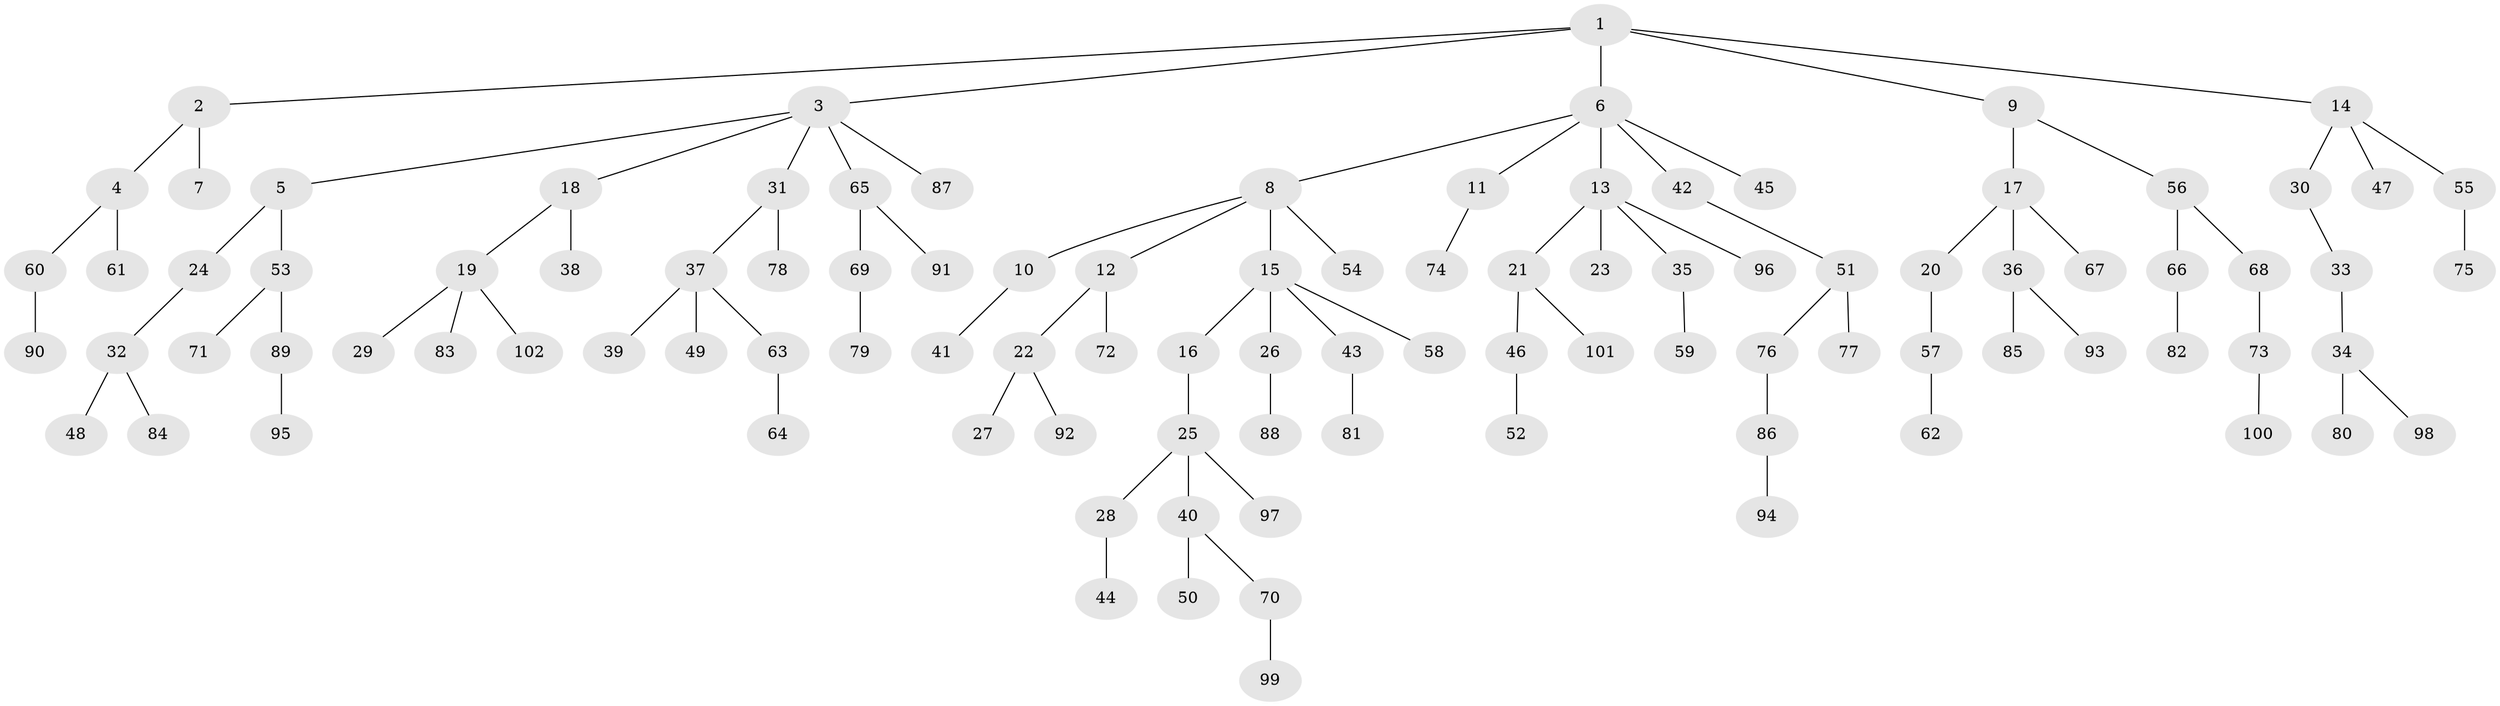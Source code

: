 // coarse degree distribution, {2: 0.36585365853658536, 6: 0.024390243902439025, 3: 0.14634146341463414, 1: 0.4146341463414634, 4: 0.024390243902439025, 5: 0.024390243902439025}
// Generated by graph-tools (version 1.1) at 2025/37/03/04/25 23:37:25]
// undirected, 102 vertices, 101 edges
graph export_dot {
  node [color=gray90,style=filled];
  1;
  2;
  3;
  4;
  5;
  6;
  7;
  8;
  9;
  10;
  11;
  12;
  13;
  14;
  15;
  16;
  17;
  18;
  19;
  20;
  21;
  22;
  23;
  24;
  25;
  26;
  27;
  28;
  29;
  30;
  31;
  32;
  33;
  34;
  35;
  36;
  37;
  38;
  39;
  40;
  41;
  42;
  43;
  44;
  45;
  46;
  47;
  48;
  49;
  50;
  51;
  52;
  53;
  54;
  55;
  56;
  57;
  58;
  59;
  60;
  61;
  62;
  63;
  64;
  65;
  66;
  67;
  68;
  69;
  70;
  71;
  72;
  73;
  74;
  75;
  76;
  77;
  78;
  79;
  80;
  81;
  82;
  83;
  84;
  85;
  86;
  87;
  88;
  89;
  90;
  91;
  92;
  93;
  94;
  95;
  96;
  97;
  98;
  99;
  100;
  101;
  102;
  1 -- 2;
  1 -- 3;
  1 -- 6;
  1 -- 9;
  1 -- 14;
  2 -- 4;
  2 -- 7;
  3 -- 5;
  3 -- 18;
  3 -- 31;
  3 -- 65;
  3 -- 87;
  4 -- 60;
  4 -- 61;
  5 -- 24;
  5 -- 53;
  6 -- 8;
  6 -- 11;
  6 -- 13;
  6 -- 42;
  6 -- 45;
  8 -- 10;
  8 -- 12;
  8 -- 15;
  8 -- 54;
  9 -- 17;
  9 -- 56;
  10 -- 41;
  11 -- 74;
  12 -- 22;
  12 -- 72;
  13 -- 21;
  13 -- 23;
  13 -- 35;
  13 -- 96;
  14 -- 30;
  14 -- 47;
  14 -- 55;
  15 -- 16;
  15 -- 26;
  15 -- 43;
  15 -- 58;
  16 -- 25;
  17 -- 20;
  17 -- 36;
  17 -- 67;
  18 -- 19;
  18 -- 38;
  19 -- 29;
  19 -- 83;
  19 -- 102;
  20 -- 57;
  21 -- 46;
  21 -- 101;
  22 -- 27;
  22 -- 92;
  24 -- 32;
  25 -- 28;
  25 -- 40;
  25 -- 97;
  26 -- 88;
  28 -- 44;
  30 -- 33;
  31 -- 37;
  31 -- 78;
  32 -- 48;
  32 -- 84;
  33 -- 34;
  34 -- 80;
  34 -- 98;
  35 -- 59;
  36 -- 85;
  36 -- 93;
  37 -- 39;
  37 -- 49;
  37 -- 63;
  40 -- 50;
  40 -- 70;
  42 -- 51;
  43 -- 81;
  46 -- 52;
  51 -- 76;
  51 -- 77;
  53 -- 71;
  53 -- 89;
  55 -- 75;
  56 -- 66;
  56 -- 68;
  57 -- 62;
  60 -- 90;
  63 -- 64;
  65 -- 69;
  65 -- 91;
  66 -- 82;
  68 -- 73;
  69 -- 79;
  70 -- 99;
  73 -- 100;
  76 -- 86;
  86 -- 94;
  89 -- 95;
}
